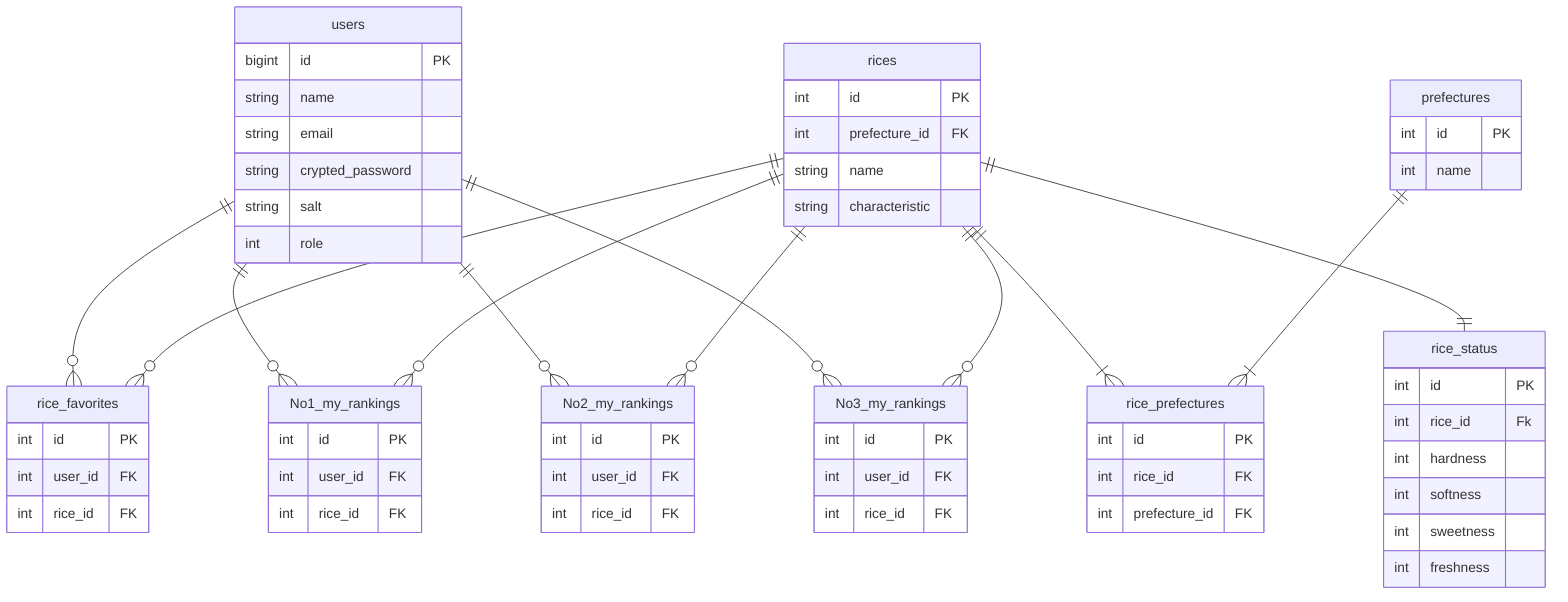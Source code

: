 erDiagram

users ||--o{ rice_favorites : ""
users ||--o{ No1_my_rankings : ""
users ||--o{ No2_my_rankings : ""
users ||--o{ No3_my_rankings : ""

rices ||--o{ No1_my_rankings : ""
rices ||--o{ No2_my_rankings : ""
rices ||--o{ No3_my_rankings : ""
rices ||--o{ rice_favorites : ""
rices ||--|{ rice_prefectures : ""
rices ||--|| rice_status : ""

prefectures ||--|{ rice_prefectures : ""

users {
  bigint id PK
  string name
  string email
  string crypted_password
  string salt
  int role

}

rice_favorites {
  int id PK
  int user_id FK
  int rice_id FK

}

rices {
  int id PK
  int prefecture_id FK
  string name
  string characteristic

}

No1_my_rankings {
  int id PK
  int user_id FK
  int rice_id FK

}

No2_my_rankings {
  int id PK
  int user_id FK
  int rice_id FK

}

No3_my_rankings {
  int id PK
  int user_id FK
  int rice_id FK

}


rice_status {
  int id PK
  int rice_id Fk
  int hardness
  int softness
  int sweetness
  int freshness

}

prefectures{
    int id PK
    int name
}

rice_prefectures {
    int id PK
    int rice_id FK
    int prefecture_id FK
}